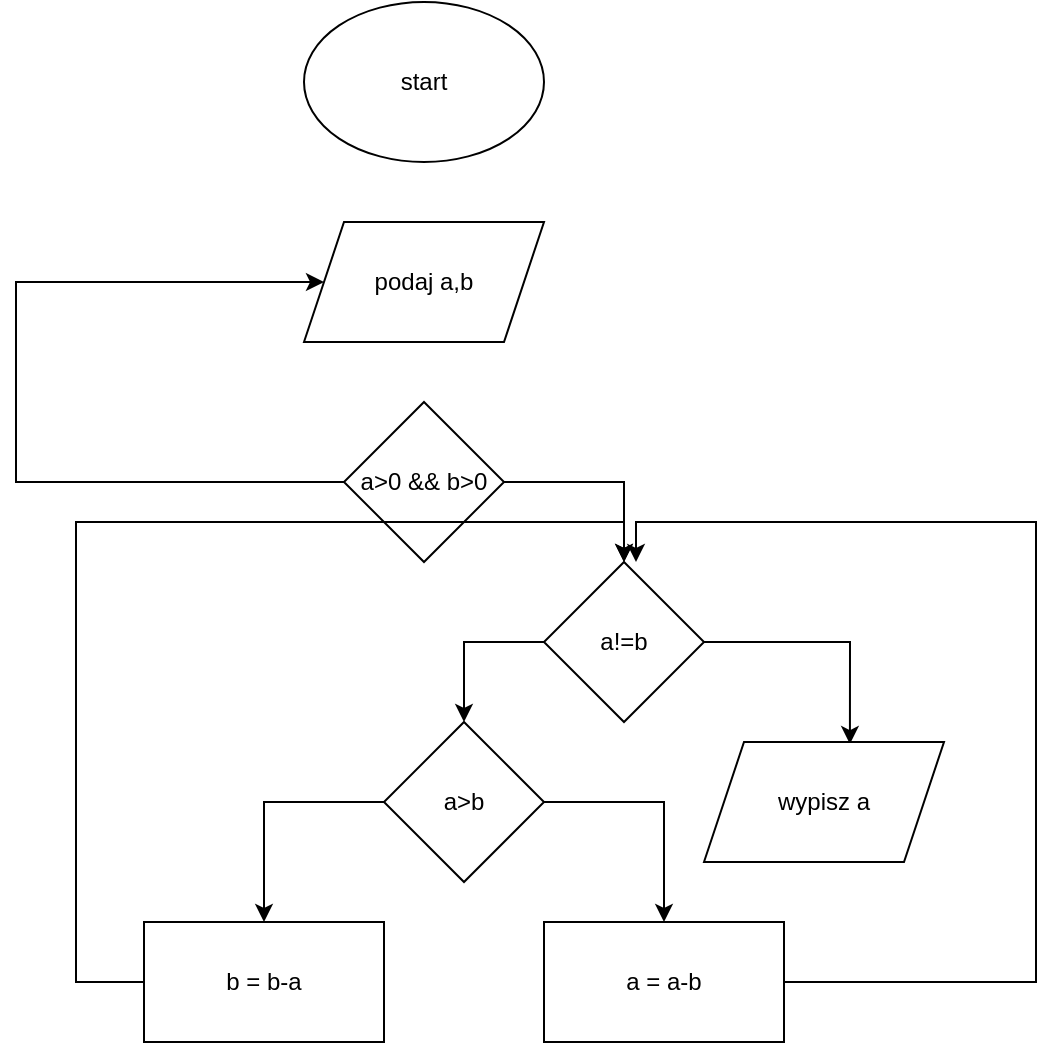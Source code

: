 <mxfile version="21.0.8" type="github">
  <diagram id="C5RBs43oDa-KdzZeNtuy" name="Page-1">
    <mxGraphModel dx="798" dy="668" grid="1" gridSize="10" guides="1" tooltips="1" connect="1" arrows="1" fold="1" page="1" pageScale="1" pageWidth="827" pageHeight="1169" math="0" shadow="0">
      <root>
        <mxCell id="WIyWlLk6GJQsqaUBKTNV-0" />
        <mxCell id="WIyWlLk6GJQsqaUBKTNV-1" parent="WIyWlLk6GJQsqaUBKTNV-0" />
        <mxCell id="gYQAzpaJOHMTuUD46-0--0" value="start" style="ellipse;whiteSpace=wrap;html=1;" vertex="1" parent="WIyWlLk6GJQsqaUBKTNV-1">
          <mxGeometry x="354" y="10" width="120" height="80" as="geometry" />
        </mxCell>
        <mxCell id="gYQAzpaJOHMTuUD46-0--1" value="podaj a,b" style="shape=parallelogram;perimeter=parallelogramPerimeter;whiteSpace=wrap;html=1;fixedSize=1;" vertex="1" parent="WIyWlLk6GJQsqaUBKTNV-1">
          <mxGeometry x="354" y="120" width="120" height="60" as="geometry" />
        </mxCell>
        <mxCell id="gYQAzpaJOHMTuUD46-0--3" style="edgeStyle=orthogonalEdgeStyle;rounded=0;orthogonalLoop=1;jettySize=auto;html=1;exitX=0;exitY=0.5;exitDx=0;exitDy=0;entryX=0;entryY=0.5;entryDx=0;entryDy=0;" edge="1" parent="WIyWlLk6GJQsqaUBKTNV-1" source="gYQAzpaJOHMTuUD46-0--2" target="gYQAzpaJOHMTuUD46-0--1">
          <mxGeometry relative="1" as="geometry">
            <Array as="points">
              <mxPoint x="210" y="250" />
              <mxPoint x="210" y="150" />
            </Array>
          </mxGeometry>
        </mxCell>
        <mxCell id="gYQAzpaJOHMTuUD46-0--9" style="edgeStyle=orthogonalEdgeStyle;rounded=0;orthogonalLoop=1;jettySize=auto;html=1;exitX=1;exitY=0.5;exitDx=0;exitDy=0;entryX=0.5;entryY=0;entryDx=0;entryDy=0;" edge="1" parent="WIyWlLk6GJQsqaUBKTNV-1" source="gYQAzpaJOHMTuUD46-0--2" target="gYQAzpaJOHMTuUD46-0--4">
          <mxGeometry relative="1" as="geometry" />
        </mxCell>
        <mxCell id="gYQAzpaJOHMTuUD46-0--2" value="a&amp;gt;0 &amp;amp;&amp;amp; b&amp;gt;0" style="rhombus;whiteSpace=wrap;html=1;" vertex="1" parent="WIyWlLk6GJQsqaUBKTNV-1">
          <mxGeometry x="374" y="210" width="80" height="80" as="geometry" />
        </mxCell>
        <mxCell id="gYQAzpaJOHMTuUD46-0--10" style="edgeStyle=orthogonalEdgeStyle;rounded=0;orthogonalLoop=1;jettySize=auto;html=1;exitX=1;exitY=0.5;exitDx=0;exitDy=0;entryX=0.608;entryY=0.017;entryDx=0;entryDy=0;entryPerimeter=0;" edge="1" parent="WIyWlLk6GJQsqaUBKTNV-1" source="gYQAzpaJOHMTuUD46-0--4" target="gYQAzpaJOHMTuUD46-0--6">
          <mxGeometry relative="1" as="geometry" />
        </mxCell>
        <mxCell id="gYQAzpaJOHMTuUD46-0--11" style="edgeStyle=orthogonalEdgeStyle;rounded=0;orthogonalLoop=1;jettySize=auto;html=1;exitX=0;exitY=0.5;exitDx=0;exitDy=0;entryX=0.5;entryY=0;entryDx=0;entryDy=0;" edge="1" parent="WIyWlLk6GJQsqaUBKTNV-1" source="gYQAzpaJOHMTuUD46-0--4" target="gYQAzpaJOHMTuUD46-0--5">
          <mxGeometry relative="1" as="geometry" />
        </mxCell>
        <mxCell id="gYQAzpaJOHMTuUD46-0--4" value="&lt;div&gt;a!=b&lt;/div&gt;" style="rhombus;whiteSpace=wrap;html=1;" vertex="1" parent="WIyWlLk6GJQsqaUBKTNV-1">
          <mxGeometry x="474" y="290" width="80" height="80" as="geometry" />
        </mxCell>
        <mxCell id="gYQAzpaJOHMTuUD46-0--12" style="edgeStyle=orthogonalEdgeStyle;rounded=0;orthogonalLoop=1;jettySize=auto;html=1;exitX=1;exitY=0.5;exitDx=0;exitDy=0;entryX=0.5;entryY=0;entryDx=0;entryDy=0;" edge="1" parent="WIyWlLk6GJQsqaUBKTNV-1" source="gYQAzpaJOHMTuUD46-0--5" target="gYQAzpaJOHMTuUD46-0--7">
          <mxGeometry relative="1" as="geometry" />
        </mxCell>
        <mxCell id="gYQAzpaJOHMTuUD46-0--13" style="edgeStyle=orthogonalEdgeStyle;rounded=0;orthogonalLoop=1;jettySize=auto;html=1;exitX=0;exitY=0.5;exitDx=0;exitDy=0;entryX=0.5;entryY=0;entryDx=0;entryDy=0;" edge="1" parent="WIyWlLk6GJQsqaUBKTNV-1" source="gYQAzpaJOHMTuUD46-0--5" target="gYQAzpaJOHMTuUD46-0--8">
          <mxGeometry relative="1" as="geometry" />
        </mxCell>
        <mxCell id="gYQAzpaJOHMTuUD46-0--5" value="a&amp;gt;b" style="rhombus;whiteSpace=wrap;html=1;" vertex="1" parent="WIyWlLk6GJQsqaUBKTNV-1">
          <mxGeometry x="394" y="370" width="80" height="80" as="geometry" />
        </mxCell>
        <mxCell id="gYQAzpaJOHMTuUD46-0--6" value="wypisz a" style="shape=parallelogram;perimeter=parallelogramPerimeter;whiteSpace=wrap;html=1;fixedSize=1;" vertex="1" parent="WIyWlLk6GJQsqaUBKTNV-1">
          <mxGeometry x="554" y="380" width="120" height="60" as="geometry" />
        </mxCell>
        <mxCell id="gYQAzpaJOHMTuUD46-0--17" style="edgeStyle=orthogonalEdgeStyle;rounded=0;orthogonalLoop=1;jettySize=auto;html=1;" edge="1" parent="WIyWlLk6GJQsqaUBKTNV-1" source="gYQAzpaJOHMTuUD46-0--7">
          <mxGeometry relative="1" as="geometry">
            <mxPoint x="520" y="290" as="targetPoint" />
            <Array as="points">
              <mxPoint x="720" y="500" />
              <mxPoint x="720" y="270" />
            </Array>
          </mxGeometry>
        </mxCell>
        <mxCell id="gYQAzpaJOHMTuUD46-0--7" value="a = a-b" style="rounded=0;whiteSpace=wrap;html=1;" vertex="1" parent="WIyWlLk6GJQsqaUBKTNV-1">
          <mxGeometry x="474" y="470" width="120" height="60" as="geometry" />
        </mxCell>
        <mxCell id="gYQAzpaJOHMTuUD46-0--16" style="edgeStyle=orthogonalEdgeStyle;rounded=0;orthogonalLoop=1;jettySize=auto;html=1;entryX=0.5;entryY=0;entryDx=0;entryDy=0;" edge="1" parent="WIyWlLk6GJQsqaUBKTNV-1" source="gYQAzpaJOHMTuUD46-0--8" target="gYQAzpaJOHMTuUD46-0--4">
          <mxGeometry relative="1" as="geometry">
            <Array as="points">
              <mxPoint x="240" y="500" />
              <mxPoint x="240" y="270" />
              <mxPoint x="514" y="270" />
            </Array>
          </mxGeometry>
        </mxCell>
        <mxCell id="gYQAzpaJOHMTuUD46-0--8" value="b = b-a" style="rounded=0;whiteSpace=wrap;html=1;" vertex="1" parent="WIyWlLk6GJQsqaUBKTNV-1">
          <mxGeometry x="274" y="470" width="120" height="60" as="geometry" />
        </mxCell>
      </root>
    </mxGraphModel>
  </diagram>
</mxfile>
